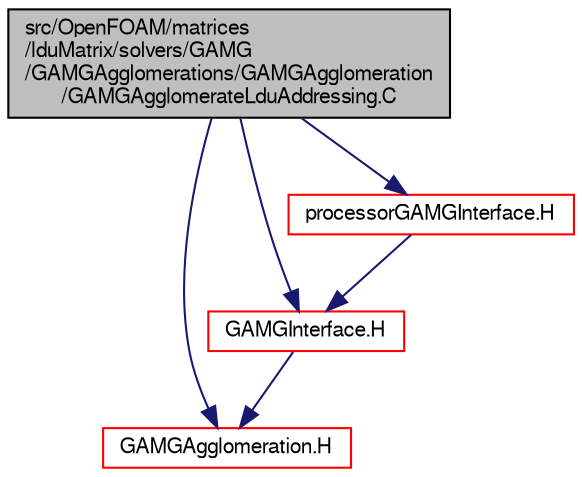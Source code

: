 digraph "src/OpenFOAM/matrices/lduMatrix/solvers/GAMG/GAMGAgglomerations/GAMGAgglomeration/GAMGAgglomerateLduAddressing.C"
{
  bgcolor="transparent";
  edge [fontname="FreeSans",fontsize="10",labelfontname="FreeSans",labelfontsize="10"];
  node [fontname="FreeSans",fontsize="10",shape=record];
  Node0 [label="src/OpenFOAM/matrices\l/lduMatrix/solvers/GAMG\l/GAMGAgglomerations/GAMGAgglomeration\l/GAMGAgglomerateLduAddressing.C",height=0.2,width=0.4,color="black", fillcolor="grey75", style="filled", fontcolor="black"];
  Node0 -> Node1 [color="midnightblue",fontsize="10",style="solid",fontname="FreeSans"];
  Node1 [label="GAMGAgglomeration.H",height=0.2,width=0.4,color="red",URL="$a10832.html"];
  Node0 -> Node133 [color="midnightblue",fontsize="10",style="solid",fontname="FreeSans"];
  Node133 [label="GAMGInterface.H",height=0.2,width=0.4,color="red",URL="$a10937.html"];
  Node133 -> Node1 [color="midnightblue",fontsize="10",style="solid",fontname="FreeSans"];
  Node0 -> Node134 [color="midnightblue",fontsize="10",style="solid",fontname="FreeSans"];
  Node134 [label="processorGAMGInterface.H",height=0.2,width=0.4,color="red",URL="$a10955.html"];
  Node134 -> Node133 [color="midnightblue",fontsize="10",style="solid",fontname="FreeSans"];
}
